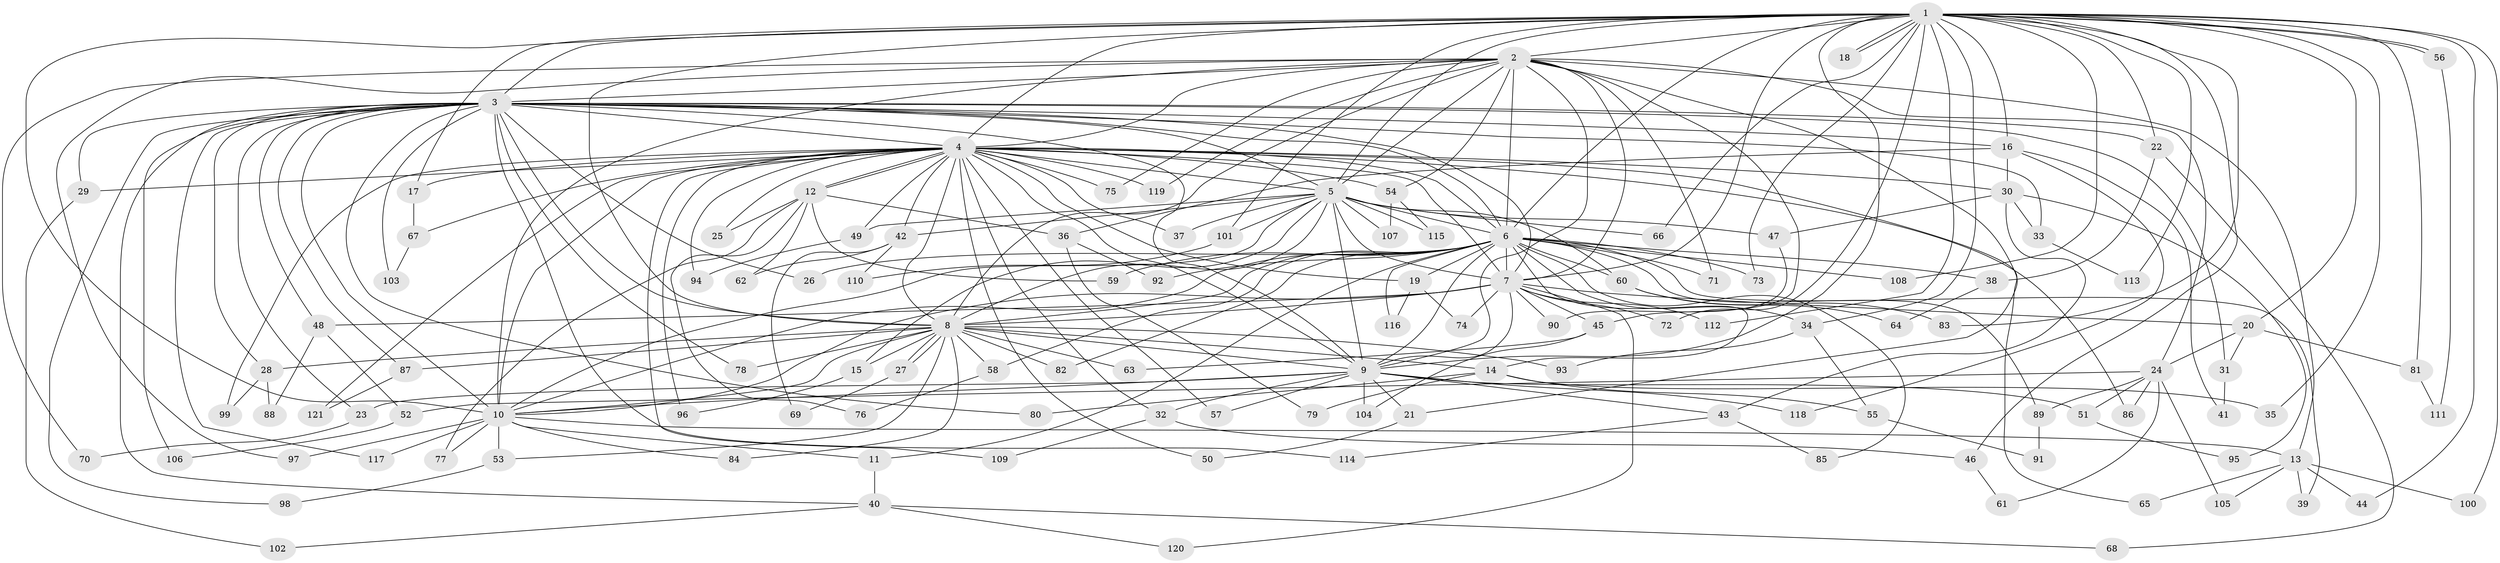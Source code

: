 // coarse degree distribution, {28: 0.011363636363636364, 20: 0.022727272727272728, 35: 0.011363636363636364, 29: 0.011363636363636364, 24: 0.011363636363636364, 16: 0.022727272727272728, 3: 0.22727272727272727, 7: 0.011363636363636364, 5: 0.045454545454545456, 6: 0.045454545454545456, 2: 0.4659090909090909, 4: 0.09090909090909091, 8: 0.011363636363636364, 1: 0.011363636363636364}
// Generated by graph-tools (version 1.1) at 2025/41/03/06/25 10:41:35]
// undirected, 121 vertices, 267 edges
graph export_dot {
graph [start="1"]
  node [color=gray90,style=filled];
  1;
  2;
  3;
  4;
  5;
  6;
  7;
  8;
  9;
  10;
  11;
  12;
  13;
  14;
  15;
  16;
  17;
  18;
  19;
  20;
  21;
  22;
  23;
  24;
  25;
  26;
  27;
  28;
  29;
  30;
  31;
  32;
  33;
  34;
  35;
  36;
  37;
  38;
  39;
  40;
  41;
  42;
  43;
  44;
  45;
  46;
  47;
  48;
  49;
  50;
  51;
  52;
  53;
  54;
  55;
  56;
  57;
  58;
  59;
  60;
  61;
  62;
  63;
  64;
  65;
  66;
  67;
  68;
  69;
  70;
  71;
  72;
  73;
  74;
  75;
  76;
  77;
  78;
  79;
  80;
  81;
  82;
  83;
  84;
  85;
  86;
  87;
  88;
  89;
  90;
  91;
  92;
  93;
  94;
  95;
  96;
  97;
  98;
  99;
  100;
  101;
  102;
  103;
  104;
  105;
  106;
  107;
  108;
  109;
  110;
  111;
  112;
  113;
  114;
  115;
  116;
  117;
  118;
  119;
  120;
  121;
  1 -- 2;
  1 -- 3;
  1 -- 4;
  1 -- 5;
  1 -- 6;
  1 -- 7;
  1 -- 8;
  1 -- 9;
  1 -- 10;
  1 -- 16;
  1 -- 17;
  1 -- 18;
  1 -- 18;
  1 -- 20;
  1 -- 22;
  1 -- 34;
  1 -- 35;
  1 -- 44;
  1 -- 46;
  1 -- 56;
  1 -- 56;
  1 -- 66;
  1 -- 72;
  1 -- 73;
  1 -- 81;
  1 -- 83;
  1 -- 100;
  1 -- 101;
  1 -- 108;
  1 -- 112;
  1 -- 113;
  2 -- 3;
  2 -- 4;
  2 -- 5;
  2 -- 6;
  2 -- 7;
  2 -- 8;
  2 -- 9;
  2 -- 10;
  2 -- 13;
  2 -- 21;
  2 -- 24;
  2 -- 45;
  2 -- 54;
  2 -- 70;
  2 -- 71;
  2 -- 75;
  2 -- 97;
  2 -- 119;
  3 -- 4;
  3 -- 5;
  3 -- 6;
  3 -- 7;
  3 -- 8;
  3 -- 9;
  3 -- 10;
  3 -- 16;
  3 -- 22;
  3 -- 23;
  3 -- 26;
  3 -- 28;
  3 -- 29;
  3 -- 31;
  3 -- 33;
  3 -- 40;
  3 -- 48;
  3 -- 78;
  3 -- 80;
  3 -- 87;
  3 -- 98;
  3 -- 103;
  3 -- 106;
  3 -- 114;
  3 -- 117;
  4 -- 5;
  4 -- 6;
  4 -- 7;
  4 -- 8;
  4 -- 9;
  4 -- 10;
  4 -- 12;
  4 -- 12;
  4 -- 17;
  4 -- 19;
  4 -- 25;
  4 -- 29;
  4 -- 30;
  4 -- 32;
  4 -- 37;
  4 -- 42;
  4 -- 49;
  4 -- 50;
  4 -- 54;
  4 -- 57;
  4 -- 65;
  4 -- 67;
  4 -- 75;
  4 -- 86;
  4 -- 94;
  4 -- 96;
  4 -- 99;
  4 -- 109;
  4 -- 119;
  4 -- 121;
  5 -- 6;
  5 -- 7;
  5 -- 8;
  5 -- 9;
  5 -- 10;
  5 -- 15;
  5 -- 37;
  5 -- 42;
  5 -- 47;
  5 -- 49;
  5 -- 60;
  5 -- 66;
  5 -- 101;
  5 -- 107;
  5 -- 115;
  6 -- 7;
  6 -- 8;
  6 -- 9;
  6 -- 10;
  6 -- 11;
  6 -- 14;
  6 -- 19;
  6 -- 26;
  6 -- 34;
  6 -- 38;
  6 -- 39;
  6 -- 58;
  6 -- 59;
  6 -- 60;
  6 -- 71;
  6 -- 73;
  6 -- 82;
  6 -- 85;
  6 -- 89;
  6 -- 92;
  6 -- 108;
  6 -- 116;
  7 -- 8;
  7 -- 9;
  7 -- 10;
  7 -- 20;
  7 -- 45;
  7 -- 48;
  7 -- 72;
  7 -- 74;
  7 -- 90;
  7 -- 112;
  7 -- 120;
  8 -- 9;
  8 -- 10;
  8 -- 14;
  8 -- 15;
  8 -- 27;
  8 -- 27;
  8 -- 28;
  8 -- 53;
  8 -- 58;
  8 -- 63;
  8 -- 78;
  8 -- 82;
  8 -- 84;
  8 -- 87;
  8 -- 93;
  9 -- 10;
  9 -- 21;
  9 -- 23;
  9 -- 32;
  9 -- 43;
  9 -- 51;
  9 -- 57;
  9 -- 104;
  9 -- 118;
  10 -- 11;
  10 -- 13;
  10 -- 53;
  10 -- 77;
  10 -- 84;
  10 -- 97;
  10 -- 117;
  11 -- 40;
  12 -- 25;
  12 -- 36;
  12 -- 59;
  12 -- 62;
  12 -- 76;
  12 -- 77;
  13 -- 39;
  13 -- 44;
  13 -- 65;
  13 -- 100;
  13 -- 105;
  14 -- 35;
  14 -- 55;
  14 -- 79;
  14 -- 80;
  15 -- 96;
  16 -- 30;
  16 -- 36;
  16 -- 41;
  16 -- 118;
  17 -- 67;
  19 -- 74;
  19 -- 116;
  20 -- 24;
  20 -- 31;
  20 -- 81;
  21 -- 50;
  22 -- 38;
  22 -- 68;
  23 -- 70;
  24 -- 51;
  24 -- 52;
  24 -- 61;
  24 -- 86;
  24 -- 89;
  24 -- 105;
  27 -- 69;
  28 -- 88;
  28 -- 99;
  29 -- 102;
  30 -- 33;
  30 -- 43;
  30 -- 47;
  30 -- 95;
  31 -- 41;
  32 -- 46;
  32 -- 109;
  33 -- 113;
  34 -- 55;
  34 -- 93;
  36 -- 79;
  36 -- 92;
  38 -- 64;
  40 -- 68;
  40 -- 102;
  40 -- 120;
  42 -- 62;
  42 -- 69;
  42 -- 110;
  43 -- 85;
  43 -- 114;
  45 -- 63;
  45 -- 104;
  46 -- 61;
  47 -- 90;
  48 -- 52;
  48 -- 88;
  49 -- 94;
  51 -- 95;
  52 -- 106;
  53 -- 98;
  54 -- 107;
  54 -- 115;
  55 -- 91;
  56 -- 111;
  58 -- 76;
  60 -- 64;
  60 -- 83;
  67 -- 103;
  81 -- 111;
  87 -- 121;
  89 -- 91;
  101 -- 110;
}
